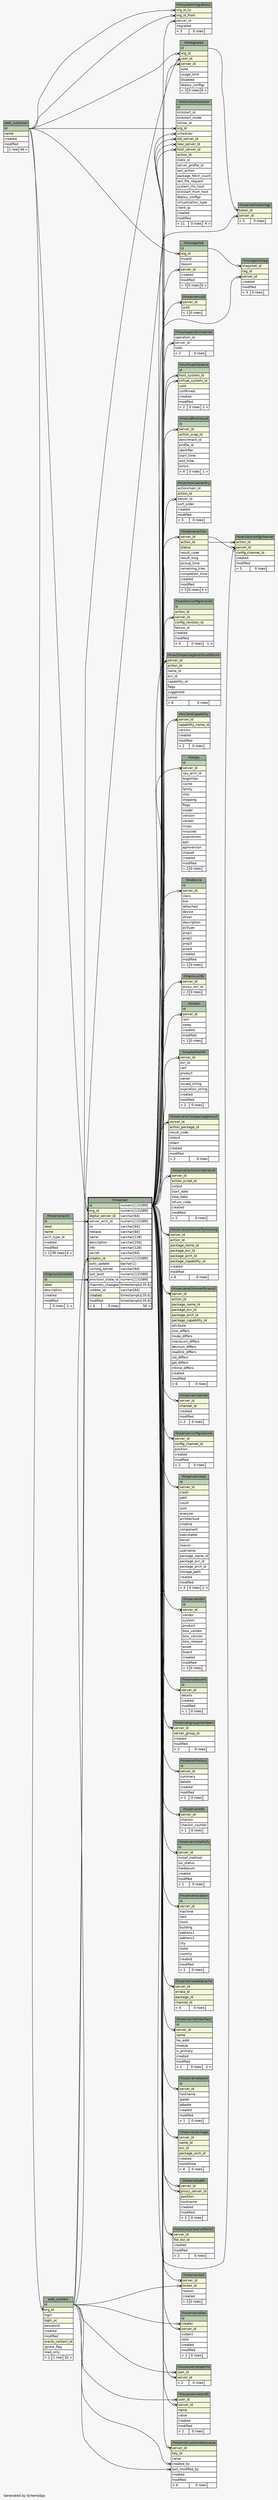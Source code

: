 // dot 2.26.0 on Linux 2.6.32-504.el6.x86_64
// SchemaSpy rev 590
digraph "oneDegreeRelationshipsDiagram" {
  graph [
    rankdir="RL"
    bgcolor="#f7f7f7"
    label="\nGenerated by SchemaSpy"
    labeljust="l"
    nodesep="0.18"
    ranksep="0.46"
    fontname="Helvetica"
    fontsize="11"
  ];
  node [
    fontname="Helvetica"
    fontsize="11"
    shape="plaintext"
  ];
  edge [
    arrowsize="0.8"
  ];
  "rhnactionchainentry":"server_id":w -> "rhnserver":"id.type":e [arrowhead=none dir=back arrowtail=crowodot];
  "rhnactionconfigchannel":"action_id":w -> "rhnserveraction":"action_id":e [arrowhead=none dir=back arrowtail=crowodot];
  "rhnactionconfigchannel":"server_id":w -> "rhnserver":"id.type":e [arrowhead=none dir=back arrowtail=crowodot];
  "rhnactionconfigchannel":"server_id":w -> "rhnserveraction":"server_id":e [arrowhead=none dir=back arrowtail=crowodot];
  "rhnactionconfigrevision":"server_id":w -> "rhnserver":"id.type":e [arrowhead=none dir=back arrowtail=crowodot];
  "rhnactionpackageremovalfailure":"server_id":w -> "rhnserver":"id.type":e [arrowhead=none dir=back arrowtail=crowodot];
  "rhnclientcapability":"server_id":w -> "rhnserver":"id.type":e [arrowhead=none dir=back arrowtail=crowodot];
  "rhncpu":"server_id":w -> "rhnserver":"id.type":e [arrowhead=none dir=back arrowtail=teeodot];
  "rhndevice":"server_id":w -> "rhnserver":"id.type":e [arrowhead=none dir=back arrowtail=crowodot];
  "rhnkickstartsession":"host_server_id":w -> "rhnserver":"id.type":e [arrowhead=none dir=back arrowtail=crowodot];
  "rhnkickstartsession":"new_server_id":w -> "rhnserver":"id.type":e [arrowhead=none dir=back arrowtail=crowodot];
  "rhnkickstartsession":"old_server_id":w -> "rhnserver":"id.type":e [arrowhead=none dir=back arrowtail=crowodot];
  "rhnkickstartsession":"org_id":w -> "web_customer":"id":e [arrowhead=none dir=back arrowtail=crowodot];
  "rhnkickstartsession":"scheduler":w -> "web_contact":"id":e [arrowhead=none dir=back arrowtail=crowodot];
  "rhnproxyinfo":"server_id":w -> "rhnserver":"id.type":e [arrowhead=none dir=back arrowtail=teeodot];
  "rhnram":"server_id":w -> "rhnserver":"id.type":e [arrowhead=none dir=back arrowtail=teeodot];
  "rhnregtoken":"org_id":w -> "web_customer":"id":e [arrowhead=none dir=back arrowtail=crowodot];
  "rhnregtoken":"server_id":w -> "rhnserver":"id.type":e [arrowhead=none dir=back arrowtail=crowodot];
  "rhnregtoken":"user_id":w -> "web_contact":"id":e [arrowhead=none dir=back arrowtail=crowodot];
  "rhnsatelliteinfo":"server_id":w -> "rhnserver":"id.type":e [arrowhead=none dir=back arrowtail=teeodot];
  "rhnserver":"creator_id":w -> "web_contact":"id":e [arrowhead=none dir=back arrowtail=crowodot];
  "rhnserver":"org_id":w -> "web_customer":"id":e [arrowhead=none dir=back arrowtail=crowodot];
  "rhnserver":"provision_state_id":w -> "rhnprovisionstate":"id":e [arrowhead=none dir=back arrowtail=crowodot];
  "rhnserver":"server_arch_id":w -> "rhnserverarch":"id":e [arrowhead=none dir=back arrowtail=crowodot];
  "rhnserveraction":"server_id":w -> "rhnserver":"id.type":e [arrowhead=none dir=back arrowtail=crowodot];
  "rhnserveractionpackageresult":"server_id":w -> "rhnserver":"id.type":e [arrowhead=none dir=back arrowtail=crowodot];
  "rhnserveractionscriptresult":"server_id":w -> "rhnserver":"id.type":e [arrowhead=none dir=back arrowtail=crowodot];
  "rhnserveractionverifymissing":"server_id":w -> "rhnserver":"id.type":e [arrowhead=none dir=back arrowtail=crowodot];
  "rhnserveractionverifyresult":"server_id":w -> "rhnserver":"id.type":e [arrowhead=none dir=back arrowtail=crowodot];
  "rhnserverchannel":"server_id":w -> "rhnserver":"id.type":e [arrowhead=none dir=back arrowtail=crowodot];
  "rhnserverconfigchannel":"server_id":w -> "rhnserver":"id.type":e [arrowhead=none dir=back arrowtail=crowodot];
  "rhnservercrash":"server_id":w -> "rhnserver":"id.type":e [arrowhead=none dir=back arrowtail=crowodot];
  "rhnservercustomdatavalue":"created_by":w -> "web_contact":"id":e [arrowhead=none dir=back arrowtail=crowodot];
  "rhnservercustomdatavalue":"last_modified_by":w -> "web_contact":"id":e [arrowhead=none dir=back arrowtail=crowodot];
  "rhnservercustomdatavalue":"server_id":w -> "rhnserver":"id.type":e [arrowhead=none dir=back arrowtail=crowodot];
  "rhnserverdmi":"server_id":w -> "rhnserver":"id.type":e [arrowhead=none dir=back arrowtail=teeodot];
  "rhnserverevent":"server_id":w -> "rhnserver":"id.type":e [arrowhead=none dir=back arrowtail=crowodot];
  "rhnservergroupmembers":"server_id":w -> "rhnserver":"id.type":e [arrowhead=none dir=back arrowtail=crowodot];
  "rhnserverhistory":"server_id":w -> "rhnserver":"id.type":e [arrowhead=none dir=back arrowtail=crowodot];
  "rhnserverinfo":"server_id":w -> "rhnserver":"id.type":e [arrowhead=none dir=back arrowtail=teeodot];
  "rhnserverinstallinfo":"server_id":w -> "rhnserver":"id.type":e [arrowhead=none dir=back arrowtail=teeodot];
  "rhnserverlocation":"server_id":w -> "rhnserver":"id.type":e [arrowhead=none dir=back arrowtail=teeodot];
  "rhnserverlock":"locker_id":w -> "web_contact":"id":e [arrowhead=none dir=back arrowtail=crowodot];
  "rhnserverlock":"server_id":w -> "rhnserver":"id.type":e [arrowhead=none dir=back arrowtail=teeodot];
  "rhnserverneededcache":"server_id":w -> "rhnserver":"id.type":e [arrowhead=none dir=back arrowtail=crowodot];
  "rhnservernetinterface":"server_id":w -> "rhnserver":"id.type":e [arrowhead=none dir=back arrowtail=teeodot];
  "rhnservernetwork":"server_id":w -> "rhnserver":"id.type":e [arrowhead=none dir=back arrowtail=crowodot];
  "rhnservernotes":"creator":w -> "web_contact":"id":e [arrowhead=none dir=back arrowtail=crowodot];
  "rhnservernotes":"server_id":w -> "rhnserver":"id.type":e [arrowhead=none dir=back arrowtail=crowodot];
  "rhnserverpackage":"server_id":w -> "rhnserver":"id.type":e [arrowhead=none dir=back arrowtail=crowodot];
  "rhnserverpath":"proxy_server_id":w -> "rhnserver":"id.type":e [arrowhead=none dir=back arrowtail=crowodot];
  "rhnserverpath":"server_id":w -> "rhnserver":"id.type":e [arrowhead=none dir=back arrowtail=crowodot];
  "rhnserverpreservefilelist":"server_id":w -> "rhnserver":"id.type":e [arrowhead=none dir=back arrowtail=crowodot];
  "rhnservertokenregs":"server_id":w -> "rhnserver":"id.type":e [arrowhead=none dir=back arrowtail=crowodot];
  "rhnservertokenregs":"token_id":w -> "rhnregtoken":"id":e [arrowhead=none dir=back arrowtail=crowodot];
  "rhnserveruuid":"server_id":w -> "rhnserver":"id.type":e [arrowhead=none dir=back arrowtail=teeodot];
  "rhnsnapshot":"org_id":w -> "web_customer":"id":e [arrowhead=none dir=back arrowtail=crowodot];
  "rhnsnapshot":"server_id":w -> "rhnserver":"id.type":e [arrowhead=none dir=back arrowtail=crowodot];
  "rhnsnapshottag":"server_id":w -> "rhnserver":"id.type":e [arrowhead=none dir=back arrowtail=crowodot];
  "rhnsnapshottag":"snapshot_id":w -> "rhnsnapshot":"id":e [arrowhead=none dir=back arrowtail=crowodot];
  "rhnssmoperationserver":"server_id":w -> "rhnserver":"id.type":e [arrowhead=none dir=back arrowtail=crowodot];
  "rhnsystemmigrations":"org_id_from":w -> "web_customer":"id":e [arrowhead=none dir=back arrowtail=crowodot];
  "rhnsystemmigrations":"org_id_to":w -> "web_customer":"id":e [arrowhead=none dir=back arrowtail=crowodot];
  "rhnsystemmigrations":"server_id":w -> "rhnserver":"id.type":e [arrowhead=none dir=back arrowtail=crowodot];
  "rhnuserserverperms":"server_id":w -> "rhnserver":"id.type":e [arrowhead=none dir=back arrowtail=crowodot];
  "rhnuserserverperms":"user_id":w -> "web_contact":"id":e [arrowhead=none dir=back arrowtail=crowodot];
  "rhnuserserverprefs":"server_id":w -> "rhnserver":"id.type":e [arrowhead=none dir=back arrowtail=crowodot];
  "rhnuserserverprefs":"user_id":w -> "web_contact":"id":e [arrowhead=none dir=back arrowtail=crowodot];
  "rhnvirtualinstance":"host_system_id":w -> "rhnserver":"id.type":e [arrowhead=none dir=back arrowtail=crowodot];
  "rhnvirtualinstance":"virtual_system_id":w -> "rhnserver":"id.type":e [arrowhead=none dir=back arrowtail=crowodot];
  "rhnxccdftestresult":"server_id":w -> "rhnserver":"id.type":e [arrowhead=none dir=back arrowtail=crowodot];
  "web_contact":"org_id":w -> "web_customer":"id":e [arrowhead=none dir=back arrowtail=crowodot];
  "rhnactionchainentry" [
    label=<
    <TABLE BORDER="0" CELLBORDER="1" CELLSPACING="0" BGCOLOR="#ffffff">
      <TR><TD COLSPAN="3" BGCOLOR="#9bab96" ALIGN="CENTER">rhnactionchainentry</TD></TR>
      <TR><TD PORT="actionchain_id" COLSPAN="3" ALIGN="LEFT">actionchain_id</TD></TR>
      <TR><TD PORT="action_id" COLSPAN="3" BGCOLOR="#f4f7da" ALIGN="LEFT">action_id</TD></TR>
      <TR><TD PORT="server_id" COLSPAN="3" ALIGN="LEFT">server_id</TD></TR>
      <TR><TD PORT="sort_order" COLSPAN="3" ALIGN="LEFT">sort_order</TD></TR>
      <TR><TD PORT="created" COLSPAN="3" ALIGN="LEFT">created</TD></TR>
      <TR><TD PORT="modified" COLSPAN="3" ALIGN="LEFT">modified</TD></TR>
      <TR><TD ALIGN="LEFT" BGCOLOR="#f7f7f7">&lt; 3</TD><TD ALIGN="RIGHT" BGCOLOR="#f7f7f7">0 rows</TD><TD ALIGN="RIGHT" BGCOLOR="#f7f7f7">  </TD></TR>
    </TABLE>>
    URL="rhnactionchainentry.html"
    tooltip="rhnactionchainentry"
  ];
  "rhnactionconfigchannel" [
    label=<
    <TABLE BORDER="0" CELLBORDER="1" CELLSPACING="0" BGCOLOR="#ffffff">
      <TR><TD COLSPAN="3" BGCOLOR="#9bab96" ALIGN="CENTER">rhnactionconfigchannel</TD></TR>
      <TR><TD PORT="action_id" COLSPAN="3" BGCOLOR="#f4f7da" ALIGN="LEFT">action_id</TD></TR>
      <TR><TD PORT="server_id" COLSPAN="3" BGCOLOR="#f4f7da" ALIGN="LEFT">server_id</TD></TR>
      <TR><TD PORT="config_channel_id" COLSPAN="3" BGCOLOR="#f4f7da" ALIGN="LEFT">config_channel_id</TD></TR>
      <TR><TD PORT="created" COLSPAN="3" ALIGN="LEFT">created</TD></TR>
      <TR><TD PORT="modified" COLSPAN="3" ALIGN="LEFT">modified</TD></TR>
      <TR><TD ALIGN="LEFT" BGCOLOR="#f7f7f7">&lt; 5</TD><TD ALIGN="RIGHT" BGCOLOR="#f7f7f7">0 rows</TD><TD ALIGN="RIGHT" BGCOLOR="#f7f7f7">  </TD></TR>
    </TABLE>>
    URL="rhnactionconfigchannel.html"
    tooltip="rhnactionconfigchannel"
  ];
  "rhnactionconfigrevision" [
    label=<
    <TABLE BORDER="0" CELLBORDER="1" CELLSPACING="0" BGCOLOR="#ffffff">
      <TR><TD COLSPAN="3" BGCOLOR="#9bab96" ALIGN="CENTER">rhnactionconfigrevision</TD></TR>
      <TR><TD PORT="id" COLSPAN="3" BGCOLOR="#bed1b8" ALIGN="LEFT">id</TD></TR>
      <TR><TD PORT="action_id" COLSPAN="3" BGCOLOR="#f4f7da" ALIGN="LEFT">action_id</TD></TR>
      <TR><TD PORT="server_id" COLSPAN="3" BGCOLOR="#f4f7da" ALIGN="LEFT">server_id</TD></TR>
      <TR><TD PORT="config_revision_id" COLSPAN="3" BGCOLOR="#f4f7da" ALIGN="LEFT">config_revision_id</TD></TR>
      <TR><TD PORT="failure_id" COLSPAN="3" ALIGN="LEFT">failure_id</TD></TR>
      <TR><TD PORT="created" COLSPAN="3" ALIGN="LEFT">created</TD></TR>
      <TR><TD PORT="modified" COLSPAN="3" ALIGN="LEFT">modified</TD></TR>
      <TR><TD ALIGN="LEFT" BGCOLOR="#f7f7f7">&lt; 4</TD><TD ALIGN="RIGHT" BGCOLOR="#f7f7f7">0 rows</TD><TD ALIGN="RIGHT" BGCOLOR="#f7f7f7">1 &gt;</TD></TR>
    </TABLE>>
    URL="rhnactionconfigrevision.html"
    tooltip="rhnactionconfigrevision"
  ];
  "rhnactionpackageremovalfailure" [
    label=<
    <TABLE BORDER="0" CELLBORDER="1" CELLSPACING="0" BGCOLOR="#ffffff">
      <TR><TD COLSPAN="3" BGCOLOR="#9bab96" ALIGN="CENTER">rhnactionpackageremovalfailure</TD></TR>
      <TR><TD PORT="server_id" COLSPAN="3" BGCOLOR="#f4f7da" ALIGN="LEFT">server_id</TD></TR>
      <TR><TD PORT="action_id" COLSPAN="3" BGCOLOR="#f4f7da" ALIGN="LEFT">action_id</TD></TR>
      <TR><TD PORT="name_id" COLSPAN="3" ALIGN="LEFT">name_id</TD></TR>
      <TR><TD PORT="evr_id" COLSPAN="3" ALIGN="LEFT">evr_id</TD></TR>
      <TR><TD PORT="capability_id" COLSPAN="3" ALIGN="LEFT">capability_id</TD></TR>
      <TR><TD PORT="flags" COLSPAN="3" ALIGN="LEFT">flags</TD></TR>
      <TR><TD PORT="suggested" COLSPAN="3" ALIGN="LEFT">suggested</TD></TR>
      <TR><TD PORT="sense" COLSPAN="3" ALIGN="LEFT">sense</TD></TR>
      <TR><TD ALIGN="LEFT" BGCOLOR="#f7f7f7">&lt; 6</TD><TD ALIGN="RIGHT" BGCOLOR="#f7f7f7">0 rows</TD><TD ALIGN="RIGHT" BGCOLOR="#f7f7f7">  </TD></TR>
    </TABLE>>
    URL="rhnactionpackageremovalfailure.html"
    tooltip="rhnactionpackageremovalfailure"
  ];
  "rhnclientcapability" [
    label=<
    <TABLE BORDER="0" CELLBORDER="1" CELLSPACING="0" BGCOLOR="#ffffff">
      <TR><TD COLSPAN="3" BGCOLOR="#9bab96" ALIGN="CENTER">rhnclientcapability</TD></TR>
      <TR><TD PORT="server_id" COLSPAN="3" BGCOLOR="#f4f7da" ALIGN="LEFT">server_id</TD></TR>
      <TR><TD PORT="capability_name_id" COLSPAN="3" BGCOLOR="#f4f7da" ALIGN="LEFT">capability_name_id</TD></TR>
      <TR><TD PORT="version" COLSPAN="3" ALIGN="LEFT">version</TD></TR>
      <TR><TD PORT="created" COLSPAN="3" ALIGN="LEFT">created</TD></TR>
      <TR><TD PORT="modified" COLSPAN="3" ALIGN="LEFT">modified</TD></TR>
      <TR><TD ALIGN="LEFT" BGCOLOR="#f7f7f7">&lt; 2</TD><TD ALIGN="RIGHT" BGCOLOR="#f7f7f7">0 rows</TD><TD ALIGN="RIGHT" BGCOLOR="#f7f7f7">  </TD></TR>
    </TABLE>>
    URL="rhnclientcapability.html"
    tooltip="rhnclientcapability"
  ];
  "rhncpu" [
    label=<
    <TABLE BORDER="0" CELLBORDER="1" CELLSPACING="0" BGCOLOR="#ffffff">
      <TR><TD COLSPAN="3" BGCOLOR="#9bab96" ALIGN="CENTER">rhncpu</TD></TR>
      <TR><TD PORT="id" COLSPAN="3" BGCOLOR="#bed1b8" ALIGN="LEFT">id</TD></TR>
      <TR><TD PORT="server_id" COLSPAN="3" BGCOLOR="#f4f7da" ALIGN="LEFT">server_id</TD></TR>
      <TR><TD PORT="cpu_arch_id" COLSPAN="3" ALIGN="LEFT">cpu_arch_id</TD></TR>
      <TR><TD PORT="bogomips" COLSPAN="3" ALIGN="LEFT">bogomips</TD></TR>
      <TR><TD PORT="cache" COLSPAN="3" ALIGN="LEFT">cache</TD></TR>
      <TR><TD PORT="family" COLSPAN="3" ALIGN="LEFT">family</TD></TR>
      <TR><TD PORT="mhz" COLSPAN="3" ALIGN="LEFT">mhz</TD></TR>
      <TR><TD PORT="stepping" COLSPAN="3" ALIGN="LEFT">stepping</TD></TR>
      <TR><TD PORT="flags" COLSPAN="3" ALIGN="LEFT">flags</TD></TR>
      <TR><TD PORT="model" COLSPAN="3" ALIGN="LEFT">model</TD></TR>
      <TR><TD PORT="version" COLSPAN="3" ALIGN="LEFT">version</TD></TR>
      <TR><TD PORT="vendor" COLSPAN="3" ALIGN="LEFT">vendor</TD></TR>
      <TR><TD PORT="nrcpu" COLSPAN="3" ALIGN="LEFT">nrcpu</TD></TR>
      <TR><TD PORT="nrsocket" COLSPAN="3" ALIGN="LEFT">nrsocket</TD></TR>
      <TR><TD PORT="acpiversion" COLSPAN="3" ALIGN="LEFT">acpiversion</TD></TR>
      <TR><TD PORT="apic" COLSPAN="3" ALIGN="LEFT">apic</TD></TR>
      <TR><TD PORT="apmversion" COLSPAN="3" ALIGN="LEFT">apmversion</TD></TR>
      <TR><TD PORT="chipset" COLSPAN="3" ALIGN="LEFT">chipset</TD></TR>
      <TR><TD PORT="created" COLSPAN="3" ALIGN="LEFT">created</TD></TR>
      <TR><TD PORT="modified" COLSPAN="3" ALIGN="LEFT">modified</TD></TR>
      <TR><TD ALIGN="LEFT" BGCOLOR="#f7f7f7">&lt; 2</TD><TD ALIGN="RIGHT" BGCOLOR="#f7f7f7">0 rows</TD><TD ALIGN="RIGHT" BGCOLOR="#f7f7f7">  </TD></TR>
    </TABLE>>
    URL="rhncpu.html"
    tooltip="rhncpu"
  ];
  "rhndevice" [
    label=<
    <TABLE BORDER="0" CELLBORDER="1" CELLSPACING="0" BGCOLOR="#ffffff">
      <TR><TD COLSPAN="3" BGCOLOR="#9bab96" ALIGN="CENTER">rhndevice</TD></TR>
      <TR><TD PORT="id" COLSPAN="3" BGCOLOR="#bed1b8" ALIGN="LEFT">id</TD></TR>
      <TR><TD PORT="server_id" COLSPAN="3" BGCOLOR="#f4f7da" ALIGN="LEFT">server_id</TD></TR>
      <TR><TD PORT="class" COLSPAN="3" ALIGN="LEFT">class</TD></TR>
      <TR><TD PORT="bus" COLSPAN="3" ALIGN="LEFT">bus</TD></TR>
      <TR><TD PORT="detached" COLSPAN="3" ALIGN="LEFT">detached</TD></TR>
      <TR><TD PORT="device" COLSPAN="3" ALIGN="LEFT">device</TD></TR>
      <TR><TD PORT="driver" COLSPAN="3" ALIGN="LEFT">driver</TD></TR>
      <TR><TD PORT="description" COLSPAN="3" ALIGN="LEFT">description</TD></TR>
      <TR><TD PORT="pcitype" COLSPAN="3" ALIGN="LEFT">pcitype</TD></TR>
      <TR><TD PORT="prop1" COLSPAN="3" ALIGN="LEFT">prop1</TD></TR>
      <TR><TD PORT="prop2" COLSPAN="3" ALIGN="LEFT">prop2</TD></TR>
      <TR><TD PORT="prop3" COLSPAN="3" ALIGN="LEFT">prop3</TD></TR>
      <TR><TD PORT="prop4" COLSPAN="3" ALIGN="LEFT">prop4</TD></TR>
      <TR><TD PORT="created" COLSPAN="3" ALIGN="LEFT">created</TD></TR>
      <TR><TD PORT="modified" COLSPAN="3" ALIGN="LEFT">modified</TD></TR>
      <TR><TD ALIGN="LEFT" BGCOLOR="#f7f7f7">&lt; 1</TD><TD ALIGN="RIGHT" BGCOLOR="#f7f7f7">0 rows</TD><TD ALIGN="RIGHT" BGCOLOR="#f7f7f7">  </TD></TR>
    </TABLE>>
    URL="rhndevice.html"
    tooltip="rhndevice"
  ];
  "rhnkickstartsession" [
    label=<
    <TABLE BORDER="0" CELLBORDER="1" CELLSPACING="0" BGCOLOR="#ffffff">
      <TR><TD COLSPAN="3" BGCOLOR="#9bab96" ALIGN="CENTER">rhnkickstartsession</TD></TR>
      <TR><TD PORT="id" COLSPAN="3" BGCOLOR="#bed1b8" ALIGN="LEFT">id</TD></TR>
      <TR><TD PORT="kickstart_id" COLSPAN="3" ALIGN="LEFT">kickstart_id</TD></TR>
      <TR><TD PORT="kickstart_mode" COLSPAN="3" ALIGN="LEFT">kickstart_mode</TD></TR>
      <TR><TD PORT="kstree_id" COLSPAN="3" ALIGN="LEFT">kstree_id</TD></TR>
      <TR><TD PORT="org_id" COLSPAN="3" BGCOLOR="#f4f7da" ALIGN="LEFT">org_id</TD></TR>
      <TR><TD PORT="scheduler" COLSPAN="3" ALIGN="LEFT">scheduler</TD></TR>
      <TR><TD PORT="old_server_id" COLSPAN="3" BGCOLOR="#f4f7da" ALIGN="LEFT">old_server_id</TD></TR>
      <TR><TD PORT="new_server_id" COLSPAN="3" BGCOLOR="#f4f7da" ALIGN="LEFT">new_server_id</TD></TR>
      <TR><TD PORT="host_server_id" COLSPAN="3" BGCOLOR="#f4f7da" ALIGN="LEFT">host_server_id</TD></TR>
      <TR><TD PORT="action_id" COLSPAN="3" BGCOLOR="#f4f7da" ALIGN="LEFT">action_id</TD></TR>
      <TR><TD PORT="state_id" COLSPAN="3" ALIGN="LEFT">state_id</TD></TR>
      <TR><TD PORT="server_profile_id" COLSPAN="3" ALIGN="LEFT">server_profile_id</TD></TR>
      <TR><TD PORT="last_action" COLSPAN="3" ALIGN="LEFT">last_action</TD></TR>
      <TR><TD PORT="package_fetch_count" COLSPAN="3" ALIGN="LEFT">package_fetch_count</TD></TR>
      <TR><TD PORT="last_file_request" COLSPAN="3" ALIGN="LEFT">last_file_request</TD></TR>
      <TR><TD PORT="system_rhn_host" COLSPAN="3" ALIGN="LEFT">system_rhn_host</TD></TR>
      <TR><TD PORT="kickstart_from_host" COLSPAN="3" ALIGN="LEFT">kickstart_from_host</TD></TR>
      <TR><TD PORT="deploy_configs" COLSPAN="3" ALIGN="LEFT">deploy_configs</TD></TR>
      <TR><TD PORT="virtualization_type" COLSPAN="3" ALIGN="LEFT">virtualization_type</TD></TR>
      <TR><TD PORT="client_ip" COLSPAN="3" ALIGN="LEFT">client_ip</TD></TR>
      <TR><TD PORT="created" COLSPAN="3" ALIGN="LEFT">created</TD></TR>
      <TR><TD PORT="modified" COLSPAN="3" ALIGN="LEFT">modified</TD></TR>
      <TR><TD ALIGN="LEFT" BGCOLOR="#f7f7f7">&lt; 11</TD><TD ALIGN="RIGHT" BGCOLOR="#f7f7f7">0 rows</TD><TD ALIGN="RIGHT" BGCOLOR="#f7f7f7">4 &gt;</TD></TR>
    </TABLE>>
    URL="rhnkickstartsession.html"
    tooltip="rhnkickstartsession"
  ];
  "rhnprovisionstate" [
    label=<
    <TABLE BORDER="0" CELLBORDER="1" CELLSPACING="0" BGCOLOR="#ffffff">
      <TR><TD COLSPAN="3" BGCOLOR="#9bab96" ALIGN="CENTER">rhnprovisionstate</TD></TR>
      <TR><TD PORT="id" COLSPAN="3" BGCOLOR="#bed1b8" ALIGN="LEFT">id</TD></TR>
      <TR><TD PORT="label" COLSPAN="3" BGCOLOR="#f4f7da" ALIGN="LEFT">label</TD></TR>
      <TR><TD PORT="description" COLSPAN="3" ALIGN="LEFT">description</TD></TR>
      <TR><TD PORT="created" COLSPAN="3" ALIGN="LEFT">created</TD></TR>
      <TR><TD PORT="modified" COLSPAN="3" ALIGN="LEFT">modified</TD></TR>
      <TR><TD ALIGN="LEFT" BGCOLOR="#f7f7f7">  </TD><TD ALIGN="RIGHT" BGCOLOR="#f7f7f7">0 rows</TD><TD ALIGN="RIGHT" BGCOLOR="#f7f7f7">1 &gt;</TD></TR>
    </TABLE>>
    URL="rhnprovisionstate.html"
    tooltip="rhnprovisionstate"
  ];
  "rhnproxyinfo" [
    label=<
    <TABLE BORDER="0" CELLBORDER="1" CELLSPACING="0" BGCOLOR="#ffffff">
      <TR><TD COLSPAN="3" BGCOLOR="#9bab96" ALIGN="CENTER">rhnproxyinfo</TD></TR>
      <TR><TD PORT="server_id" COLSPAN="3" BGCOLOR="#f4f7da" ALIGN="LEFT">server_id</TD></TR>
      <TR><TD PORT="proxy_evr_id" COLSPAN="3" ALIGN="LEFT">proxy_evr_id</TD></TR>
      <TR><TD ALIGN="LEFT" BGCOLOR="#f7f7f7">&lt; 2</TD><TD ALIGN="RIGHT" BGCOLOR="#f7f7f7">0 rows</TD><TD ALIGN="RIGHT" BGCOLOR="#f7f7f7">  </TD></TR>
    </TABLE>>
    URL="rhnproxyinfo.html"
    tooltip="rhnproxyinfo"
  ];
  "rhnram" [
    label=<
    <TABLE BORDER="0" CELLBORDER="1" CELLSPACING="0" BGCOLOR="#ffffff">
      <TR><TD COLSPAN="3" BGCOLOR="#9bab96" ALIGN="CENTER">rhnram</TD></TR>
      <TR><TD PORT="id" COLSPAN="3" BGCOLOR="#bed1b8" ALIGN="LEFT">id</TD></TR>
      <TR><TD PORT="server_id" COLSPAN="3" BGCOLOR="#f4f7da" ALIGN="LEFT">server_id</TD></TR>
      <TR><TD PORT="ram" COLSPAN="3" ALIGN="LEFT">ram</TD></TR>
      <TR><TD PORT="swap" COLSPAN="3" ALIGN="LEFT">swap</TD></TR>
      <TR><TD PORT="created" COLSPAN="3" ALIGN="LEFT">created</TD></TR>
      <TR><TD PORT="modified" COLSPAN="3" ALIGN="LEFT">modified</TD></TR>
      <TR><TD ALIGN="LEFT" BGCOLOR="#f7f7f7">&lt; 1</TD><TD ALIGN="RIGHT" BGCOLOR="#f7f7f7">0 rows</TD><TD ALIGN="RIGHT" BGCOLOR="#f7f7f7">  </TD></TR>
    </TABLE>>
    URL="rhnram.html"
    tooltip="rhnram"
  ];
  "rhnregtoken" [
    label=<
    <TABLE BORDER="0" CELLBORDER="1" CELLSPACING="0" BGCOLOR="#ffffff">
      <TR><TD COLSPAN="3" BGCOLOR="#9bab96" ALIGN="CENTER">rhnregtoken</TD></TR>
      <TR><TD PORT="id" COLSPAN="3" BGCOLOR="#bed1b8" ALIGN="LEFT">id</TD></TR>
      <TR><TD PORT="org_id" COLSPAN="3" BGCOLOR="#f4f7da" ALIGN="LEFT">org_id</TD></TR>
      <TR><TD PORT="user_id" COLSPAN="3" BGCOLOR="#f4f7da" ALIGN="LEFT">user_id</TD></TR>
      <TR><TD PORT="server_id" COLSPAN="3" BGCOLOR="#f4f7da" ALIGN="LEFT">server_id</TD></TR>
      <TR><TD PORT="note" COLSPAN="3" ALIGN="LEFT">note</TD></TR>
      <TR><TD PORT="usage_limit" COLSPAN="3" ALIGN="LEFT">usage_limit</TD></TR>
      <TR><TD PORT="disabled" COLSPAN="3" ALIGN="LEFT">disabled</TD></TR>
      <TR><TD PORT="deploy_configs" COLSPAN="3" ALIGN="LEFT">deploy_configs</TD></TR>
      <TR><TD ALIGN="LEFT" BGCOLOR="#f7f7f7">&lt; 3</TD><TD ALIGN="RIGHT" BGCOLOR="#f7f7f7">0 rows</TD><TD ALIGN="RIGHT" BGCOLOR="#f7f7f7">9 &gt;</TD></TR>
    </TABLE>>
    URL="rhnregtoken.html"
    tooltip="rhnregtoken"
  ];
  "rhnsatelliteinfo" [
    label=<
    <TABLE BORDER="0" CELLBORDER="1" CELLSPACING="0" BGCOLOR="#ffffff">
      <TR><TD COLSPAN="3" BGCOLOR="#9bab96" ALIGN="CENTER">rhnsatelliteinfo</TD></TR>
      <TR><TD PORT="server_id" COLSPAN="3" BGCOLOR="#f4f7da" ALIGN="LEFT">server_id</TD></TR>
      <TR><TD PORT="evr_id" COLSPAN="3" ALIGN="LEFT">evr_id</TD></TR>
      <TR><TD PORT="cert" COLSPAN="3" ALIGN="LEFT">cert</TD></TR>
      <TR><TD PORT="product" COLSPAN="3" ALIGN="LEFT">product</TD></TR>
      <TR><TD PORT="owner" COLSPAN="3" ALIGN="LEFT">owner</TD></TR>
      <TR><TD PORT="issued_string" COLSPAN="3" ALIGN="LEFT">issued_string</TD></TR>
      <TR><TD PORT="expiration_string" COLSPAN="3" ALIGN="LEFT">expiration_string</TD></TR>
      <TR><TD PORT="created" COLSPAN="3" ALIGN="LEFT">created</TD></TR>
      <TR><TD PORT="modified" COLSPAN="3" ALIGN="LEFT">modified</TD></TR>
      <TR><TD ALIGN="LEFT" BGCOLOR="#f7f7f7">&lt; 2</TD><TD ALIGN="RIGHT" BGCOLOR="#f7f7f7">0 rows</TD><TD ALIGN="RIGHT" BGCOLOR="#f7f7f7">  </TD></TR>
    </TABLE>>
    URL="rhnsatelliteinfo.html"
    tooltip="rhnsatelliteinfo"
  ];
  "rhnserver" [
    label=<
    <TABLE BORDER="2" CELLBORDER="1" CELLSPACING="0" BGCOLOR="#ffffff">
      <TR><TD COLSPAN="3" BGCOLOR="#9bab96" ALIGN="CENTER">rhnserver</TD></TR>
      <TR><TD PORT="id" COLSPAN="2" BGCOLOR="#bed1b8" ALIGN="LEFT">id</TD><TD PORT="id.type" ALIGN="LEFT">numeric[131089]</TD></TR>
      <TR><TD PORT="org_id" COLSPAN="2" BGCOLOR="#f4f7da" ALIGN="LEFT">org_id</TD><TD PORT="org_id.type" ALIGN="LEFT">numeric[131089]</TD></TR>
      <TR><TD PORT="digital_server_id" COLSPAN="2" BGCOLOR="#f4f7da" ALIGN="LEFT">digital_server_id</TD><TD PORT="digital_server_id.type" ALIGN="LEFT">varchar[64]</TD></TR>
      <TR><TD PORT="server_arch_id" COLSPAN="2" ALIGN="LEFT">server_arch_id</TD><TD PORT="server_arch_id.type" ALIGN="LEFT">numeric[131089]</TD></TR>
      <TR><TD PORT="os" COLSPAN="2" ALIGN="LEFT">os</TD><TD PORT="os.type" ALIGN="LEFT">varchar[64]</TD></TR>
      <TR><TD PORT="release" COLSPAN="2" ALIGN="LEFT">release</TD><TD PORT="release.type" ALIGN="LEFT">varchar[64]</TD></TR>
      <TR><TD PORT="name" COLSPAN="2" ALIGN="LEFT">name</TD><TD PORT="name.type" ALIGN="LEFT">varchar[128]</TD></TR>
      <TR><TD PORT="description" COLSPAN="2" ALIGN="LEFT">description</TD><TD PORT="description.type" ALIGN="LEFT">varchar[256]</TD></TR>
      <TR><TD PORT="info" COLSPAN="2" ALIGN="LEFT">info</TD><TD PORT="info.type" ALIGN="LEFT">varchar[128]</TD></TR>
      <TR><TD PORT="secret" COLSPAN="2" ALIGN="LEFT">secret</TD><TD PORT="secret.type" ALIGN="LEFT">varchar[64]</TD></TR>
      <TR><TD PORT="creator_id" COLSPAN="2" BGCOLOR="#f4f7da" ALIGN="LEFT">creator_id</TD><TD PORT="creator_id.type" ALIGN="LEFT">numeric[131089]</TD></TR>
      <TR><TD PORT="auto_update" COLSPAN="2" ALIGN="LEFT">auto_update</TD><TD PORT="auto_update.type" ALIGN="LEFT">bpchar[1]</TD></TR>
      <TR><TD PORT="running_kernel" COLSPAN="2" ALIGN="LEFT">running_kernel</TD><TD PORT="running_kernel.type" ALIGN="LEFT">varchar[64]</TD></TR>
      <TR><TD PORT="last_boot" COLSPAN="2" ALIGN="LEFT">last_boot</TD><TD PORT="last_boot.type" ALIGN="LEFT">numeric[131089]</TD></TR>
      <TR><TD PORT="provision_state_id" COLSPAN="2" ALIGN="LEFT">provision_state_id</TD><TD PORT="provision_state_id.type" ALIGN="LEFT">numeric[131089]</TD></TR>
      <TR><TD PORT="channels_changed" COLSPAN="2" ALIGN="LEFT">channels_changed</TD><TD PORT="channels_changed.type" ALIGN="LEFT">timestamptz[35,6]</TD></TR>
      <TR><TD PORT="cobbler_id" COLSPAN="2" ALIGN="LEFT">cobbler_id</TD><TD PORT="cobbler_id.type" ALIGN="LEFT">varchar[64]</TD></TR>
      <TR><TD PORT="created" COLSPAN="2" BGCOLOR="#f4f7da" ALIGN="LEFT">created</TD><TD PORT="created.type" ALIGN="LEFT">timestamptz[35,6]</TD></TR>
      <TR><TD PORT="modified" COLSPAN="2" ALIGN="LEFT">modified</TD><TD PORT="modified.type" ALIGN="LEFT">timestamptz[35,6]</TD></TR>
      <TR><TD ALIGN="LEFT" BGCOLOR="#f7f7f7">&lt; 4</TD><TD ALIGN="RIGHT" BGCOLOR="#f7f7f7">0 rows</TD><TD ALIGN="RIGHT" BGCOLOR="#f7f7f7">50 &gt;</TD></TR>
    </TABLE>>
    URL="rhnserver.html"
    tooltip="rhnserver"
  ];
  "rhnserveraction" [
    label=<
    <TABLE BORDER="0" CELLBORDER="1" CELLSPACING="0" BGCOLOR="#ffffff">
      <TR><TD COLSPAN="3" BGCOLOR="#9bab96" ALIGN="CENTER">rhnserveraction</TD></TR>
      <TR><TD PORT="server_id" COLSPAN="3" BGCOLOR="#f4f7da" ALIGN="LEFT">server_id</TD></TR>
      <TR><TD PORT="action_id" COLSPAN="3" BGCOLOR="#f4f7da" ALIGN="LEFT">action_id</TD></TR>
      <TR><TD PORT="status" COLSPAN="3" BGCOLOR="#f4f7da" ALIGN="LEFT">status</TD></TR>
      <TR><TD PORT="result_code" COLSPAN="3" ALIGN="LEFT">result_code</TD></TR>
      <TR><TD PORT="result_msg" COLSPAN="3" ALIGN="LEFT">result_msg</TD></TR>
      <TR><TD PORT="pickup_time" COLSPAN="3" ALIGN="LEFT">pickup_time</TD></TR>
      <TR><TD PORT="remaining_tries" COLSPAN="3" ALIGN="LEFT">remaining_tries</TD></TR>
      <TR><TD PORT="completion_time" COLSPAN="3" ALIGN="LEFT">completion_time</TD></TR>
      <TR><TD PORT="created" COLSPAN="3" ALIGN="LEFT">created</TD></TR>
      <TR><TD PORT="modified" COLSPAN="3" ALIGN="LEFT">modified</TD></TR>
      <TR><TD ALIGN="LEFT" BGCOLOR="#f7f7f7">&lt; 3</TD><TD ALIGN="RIGHT" BGCOLOR="#f7f7f7">0 rows</TD><TD ALIGN="RIGHT" BGCOLOR="#f7f7f7">4 &gt;</TD></TR>
    </TABLE>>
    URL="rhnserveraction.html"
    tooltip="rhnserveraction"
  ];
  "rhnserveractionpackageresult" [
    label=<
    <TABLE BORDER="0" CELLBORDER="1" CELLSPACING="0" BGCOLOR="#ffffff">
      <TR><TD COLSPAN="3" BGCOLOR="#9bab96" ALIGN="CENTER">rhnserveractionpackageresult</TD></TR>
      <TR><TD PORT="server_id" COLSPAN="3" BGCOLOR="#f4f7da" ALIGN="LEFT">server_id</TD></TR>
      <TR><TD PORT="action_package_id" COLSPAN="3" BGCOLOR="#f4f7da" ALIGN="LEFT">action_package_id</TD></TR>
      <TR><TD PORT="result_code" COLSPAN="3" ALIGN="LEFT">result_code</TD></TR>
      <TR><TD PORT="stdout" COLSPAN="3" ALIGN="LEFT">stdout</TD></TR>
      <TR><TD PORT="stderr" COLSPAN="3" ALIGN="LEFT">stderr</TD></TR>
      <TR><TD PORT="created" COLSPAN="3" ALIGN="LEFT">created</TD></TR>
      <TR><TD PORT="modified" COLSPAN="3" ALIGN="LEFT">modified</TD></TR>
      <TR><TD ALIGN="LEFT" BGCOLOR="#f7f7f7">&lt; 2</TD><TD ALIGN="RIGHT" BGCOLOR="#f7f7f7">0 rows</TD><TD ALIGN="RIGHT" BGCOLOR="#f7f7f7">  </TD></TR>
    </TABLE>>
    URL="rhnserveractionpackageresult.html"
    tooltip="rhnserveractionpackageresult"
  ];
  "rhnserveractionscriptresult" [
    label=<
    <TABLE BORDER="0" CELLBORDER="1" CELLSPACING="0" BGCOLOR="#ffffff">
      <TR><TD COLSPAN="3" BGCOLOR="#9bab96" ALIGN="CENTER">rhnserveractionscriptresult</TD></TR>
      <TR><TD PORT="server_id" COLSPAN="3" BGCOLOR="#f4f7da" ALIGN="LEFT">server_id</TD></TR>
      <TR><TD PORT="action_script_id" COLSPAN="3" BGCOLOR="#f4f7da" ALIGN="LEFT">action_script_id</TD></TR>
      <TR><TD PORT="output" COLSPAN="3" ALIGN="LEFT">output</TD></TR>
      <TR><TD PORT="start_date" COLSPAN="3" ALIGN="LEFT">start_date</TD></TR>
      <TR><TD PORT="stop_date" COLSPAN="3" ALIGN="LEFT">stop_date</TD></TR>
      <TR><TD PORT="return_code" COLSPAN="3" ALIGN="LEFT">return_code</TD></TR>
      <TR><TD PORT="created" COLSPAN="3" ALIGN="LEFT">created</TD></TR>
      <TR><TD PORT="modified" COLSPAN="3" ALIGN="LEFT">modified</TD></TR>
      <TR><TD ALIGN="LEFT" BGCOLOR="#f7f7f7">&lt; 2</TD><TD ALIGN="RIGHT" BGCOLOR="#f7f7f7">0 rows</TD><TD ALIGN="RIGHT" BGCOLOR="#f7f7f7">  </TD></TR>
    </TABLE>>
    URL="rhnserveractionscriptresult.html"
    tooltip="rhnserveractionscriptresult"
  ];
  "rhnserveractionverifymissing" [
    label=<
    <TABLE BORDER="0" CELLBORDER="1" CELLSPACING="0" BGCOLOR="#ffffff">
      <TR><TD COLSPAN="3" BGCOLOR="#9bab96" ALIGN="CENTER">rhnserveractionverifymissing</TD></TR>
      <TR><TD PORT="server_id" COLSPAN="3" BGCOLOR="#f4f7da" ALIGN="LEFT">server_id</TD></TR>
      <TR><TD PORT="action_id" COLSPAN="3" BGCOLOR="#f4f7da" ALIGN="LEFT">action_id</TD></TR>
      <TR><TD PORT="package_name_id" COLSPAN="3" BGCOLOR="#f4f7da" ALIGN="LEFT">package_name_id</TD></TR>
      <TR><TD PORT="package_evr_id" COLSPAN="3" BGCOLOR="#f4f7da" ALIGN="LEFT">package_evr_id</TD></TR>
      <TR><TD PORT="package_arch_id" COLSPAN="3" BGCOLOR="#f4f7da" ALIGN="LEFT">package_arch_id</TD></TR>
      <TR><TD PORT="package_capability_id" COLSPAN="3" BGCOLOR="#f4f7da" ALIGN="LEFT">package_capability_id</TD></TR>
      <TR><TD PORT="created" COLSPAN="3" ALIGN="LEFT">created</TD></TR>
      <TR><TD PORT="modified" COLSPAN="3" ALIGN="LEFT">modified</TD></TR>
      <TR><TD ALIGN="LEFT" BGCOLOR="#f7f7f7">&lt; 6</TD><TD ALIGN="RIGHT" BGCOLOR="#f7f7f7">0 rows</TD><TD ALIGN="RIGHT" BGCOLOR="#f7f7f7">  </TD></TR>
    </TABLE>>
    URL="rhnserveractionverifymissing.html"
    tooltip="rhnserveractionverifymissing"
  ];
  "rhnserveractionverifyresult" [
    label=<
    <TABLE BORDER="0" CELLBORDER="1" CELLSPACING="0" BGCOLOR="#ffffff">
      <TR><TD COLSPAN="3" BGCOLOR="#9bab96" ALIGN="CENTER">rhnserveractionverifyresult</TD></TR>
      <TR><TD PORT="server_id" COLSPAN="3" BGCOLOR="#f4f7da" ALIGN="LEFT">server_id</TD></TR>
      <TR><TD PORT="action_id" COLSPAN="3" BGCOLOR="#f4f7da" ALIGN="LEFT">action_id</TD></TR>
      <TR><TD PORT="package_name_id" COLSPAN="3" BGCOLOR="#f4f7da" ALIGN="LEFT">package_name_id</TD></TR>
      <TR><TD PORT="package_evr_id" COLSPAN="3" BGCOLOR="#f4f7da" ALIGN="LEFT">package_evr_id</TD></TR>
      <TR><TD PORT="package_arch_id" COLSPAN="3" BGCOLOR="#f4f7da" ALIGN="LEFT">package_arch_id</TD></TR>
      <TR><TD PORT="package_capability_id" COLSPAN="3" BGCOLOR="#f4f7da" ALIGN="LEFT">package_capability_id</TD></TR>
      <TR><TD PORT="attribute" COLSPAN="3" ALIGN="LEFT">attribute</TD></TR>
      <TR><TD PORT="size_differs" COLSPAN="3" ALIGN="LEFT">size_differs</TD></TR>
      <TR><TD PORT="mode_differs" COLSPAN="3" ALIGN="LEFT">mode_differs</TD></TR>
      <TR><TD PORT="checksum_differs" COLSPAN="3" ALIGN="LEFT">checksum_differs</TD></TR>
      <TR><TD PORT="devnum_differs" COLSPAN="3" ALIGN="LEFT">devnum_differs</TD></TR>
      <TR><TD PORT="readlink_differs" COLSPAN="3" ALIGN="LEFT">readlink_differs</TD></TR>
      <TR><TD PORT="uid_differs" COLSPAN="3" ALIGN="LEFT">uid_differs</TD></TR>
      <TR><TD PORT="gid_differs" COLSPAN="3" ALIGN="LEFT">gid_differs</TD></TR>
      <TR><TD PORT="mtime_differs" COLSPAN="3" ALIGN="LEFT">mtime_differs</TD></TR>
      <TR><TD PORT="created" COLSPAN="3" ALIGN="LEFT">created</TD></TR>
      <TR><TD PORT="modified" COLSPAN="3" ALIGN="LEFT">modified</TD></TR>
      <TR><TD ALIGN="LEFT" BGCOLOR="#f7f7f7">&lt; 6</TD><TD ALIGN="RIGHT" BGCOLOR="#f7f7f7">0 rows</TD><TD ALIGN="RIGHT" BGCOLOR="#f7f7f7">  </TD></TR>
    </TABLE>>
    URL="rhnserveractionverifyresult.html"
    tooltip="rhnserveractionverifyresult"
  ];
  "rhnserverarch" [
    label=<
    <TABLE BORDER="0" CELLBORDER="1" CELLSPACING="0" BGCOLOR="#ffffff">
      <TR><TD COLSPAN="3" BGCOLOR="#9bab96" ALIGN="CENTER">rhnserverarch</TD></TR>
      <TR><TD PORT="id" COLSPAN="3" BGCOLOR="#bed1b8" ALIGN="LEFT">id</TD></TR>
      <TR><TD PORT="label" COLSPAN="3" BGCOLOR="#f4f7da" ALIGN="LEFT">label</TD></TR>
      <TR><TD PORT="name" COLSPAN="3" BGCOLOR="#f4f7da" ALIGN="LEFT">name</TD></TR>
      <TR><TD PORT="arch_type_id" COLSPAN="3" ALIGN="LEFT">arch_type_id</TD></TR>
      <TR><TD PORT="created" COLSPAN="3" ALIGN="LEFT">created</TD></TR>
      <TR><TD PORT="modified" COLSPAN="3" ALIGN="LEFT">modified</TD></TR>
      <TR><TD ALIGN="LEFT" BGCOLOR="#f7f7f7">&lt; 1</TD><TD ALIGN="RIGHT" BGCOLOR="#f7f7f7">39 rows</TD><TD ALIGN="RIGHT" BGCOLOR="#f7f7f7">4 &gt;</TD></TR>
    </TABLE>>
    URL="rhnserverarch.html"
    tooltip="rhnserverarch"
  ];
  "rhnserverchannel" [
    label=<
    <TABLE BORDER="0" CELLBORDER="1" CELLSPACING="0" BGCOLOR="#ffffff">
      <TR><TD COLSPAN="3" BGCOLOR="#9bab96" ALIGN="CENTER">rhnserverchannel</TD></TR>
      <TR><TD PORT="server_id" COLSPAN="3" BGCOLOR="#f4f7da" ALIGN="LEFT">server_id</TD></TR>
      <TR><TD PORT="channel_id" COLSPAN="3" BGCOLOR="#f4f7da" ALIGN="LEFT">channel_id</TD></TR>
      <TR><TD PORT="created" COLSPAN="3" ALIGN="LEFT">created</TD></TR>
      <TR><TD PORT="modified" COLSPAN="3" ALIGN="LEFT">modified</TD></TR>
      <TR><TD ALIGN="LEFT" BGCOLOR="#f7f7f7">&lt; 2</TD><TD ALIGN="RIGHT" BGCOLOR="#f7f7f7">0 rows</TD><TD ALIGN="RIGHT" BGCOLOR="#f7f7f7">  </TD></TR>
    </TABLE>>
    URL="rhnserverchannel.html"
    tooltip="rhnserverchannel"
  ];
  "rhnserverconfigchannel" [
    label=<
    <TABLE BORDER="0" CELLBORDER="1" CELLSPACING="0" BGCOLOR="#ffffff">
      <TR><TD COLSPAN="3" BGCOLOR="#9bab96" ALIGN="CENTER">rhnserverconfigchannel</TD></TR>
      <TR><TD PORT="server_id" COLSPAN="3" BGCOLOR="#f4f7da" ALIGN="LEFT">server_id</TD></TR>
      <TR><TD PORT="config_channel_id" COLSPAN="3" BGCOLOR="#f4f7da" ALIGN="LEFT">config_channel_id</TD></TR>
      <TR><TD PORT="position" COLSPAN="3" ALIGN="LEFT">position</TD></TR>
      <TR><TD PORT="created" COLSPAN="3" ALIGN="LEFT">created</TD></TR>
      <TR><TD PORT="modified" COLSPAN="3" ALIGN="LEFT">modified</TD></TR>
      <TR><TD ALIGN="LEFT" BGCOLOR="#f7f7f7">&lt; 2</TD><TD ALIGN="RIGHT" BGCOLOR="#f7f7f7">0 rows</TD><TD ALIGN="RIGHT" BGCOLOR="#f7f7f7">  </TD></TR>
    </TABLE>>
    URL="rhnserverconfigchannel.html"
    tooltip="rhnserverconfigchannel"
  ];
  "rhnservercrash" [
    label=<
    <TABLE BORDER="0" CELLBORDER="1" CELLSPACING="0" BGCOLOR="#ffffff">
      <TR><TD COLSPAN="3" BGCOLOR="#9bab96" ALIGN="CENTER">rhnservercrash</TD></TR>
      <TR><TD PORT="id" COLSPAN="3" BGCOLOR="#bed1b8" ALIGN="LEFT">id</TD></TR>
      <TR><TD PORT="server_id" COLSPAN="3" BGCOLOR="#f4f7da" ALIGN="LEFT">server_id</TD></TR>
      <TR><TD PORT="crash" COLSPAN="3" BGCOLOR="#f4f7da" ALIGN="LEFT">crash</TD></TR>
      <TR><TD PORT="path" COLSPAN="3" ALIGN="LEFT">path</TD></TR>
      <TR><TD PORT="count" COLSPAN="3" ALIGN="LEFT">count</TD></TR>
      <TR><TD PORT="uuid" COLSPAN="3" ALIGN="LEFT">uuid</TD></TR>
      <TR><TD PORT="analyzer" COLSPAN="3" ALIGN="LEFT">analyzer</TD></TR>
      <TR><TD PORT="architecture" COLSPAN="3" ALIGN="LEFT">architecture</TD></TR>
      <TR><TD PORT="cmdline" COLSPAN="3" ALIGN="LEFT">cmdline</TD></TR>
      <TR><TD PORT="component" COLSPAN="3" ALIGN="LEFT">component</TD></TR>
      <TR><TD PORT="executable" COLSPAN="3" ALIGN="LEFT">executable</TD></TR>
      <TR><TD PORT="kernel" COLSPAN="3" ALIGN="LEFT">kernel</TD></TR>
      <TR><TD PORT="reason" COLSPAN="3" ALIGN="LEFT">reason</TD></TR>
      <TR><TD PORT="username" COLSPAN="3" ALIGN="LEFT">username</TD></TR>
      <TR><TD PORT="package_name_id" COLSPAN="3" ALIGN="LEFT">package_name_id</TD></TR>
      <TR><TD PORT="package_evr_id" COLSPAN="3" ALIGN="LEFT">package_evr_id</TD></TR>
      <TR><TD PORT="package_arch_id" COLSPAN="3" ALIGN="LEFT">package_arch_id</TD></TR>
      <TR><TD PORT="storage_path" COLSPAN="3" ALIGN="LEFT">storage_path</TD></TR>
      <TR><TD PORT="created" COLSPAN="3" ALIGN="LEFT">created</TD></TR>
      <TR><TD PORT="modified" COLSPAN="3" ALIGN="LEFT">modified</TD></TR>
      <TR><TD ALIGN="LEFT" BGCOLOR="#f7f7f7">&lt; 4</TD><TD ALIGN="RIGHT" BGCOLOR="#f7f7f7">0 rows</TD><TD ALIGN="RIGHT" BGCOLOR="#f7f7f7">2 &gt;</TD></TR>
    </TABLE>>
    URL="rhnservercrash.html"
    tooltip="rhnservercrash"
  ];
  "rhnservercustomdatavalue" [
    label=<
    <TABLE BORDER="0" CELLBORDER="1" CELLSPACING="0" BGCOLOR="#ffffff">
      <TR><TD COLSPAN="3" BGCOLOR="#9bab96" ALIGN="CENTER">rhnservercustomdatavalue</TD></TR>
      <TR><TD PORT="server_id" COLSPAN="3" BGCOLOR="#f4f7da" ALIGN="LEFT">server_id</TD></TR>
      <TR><TD PORT="key_id" COLSPAN="3" BGCOLOR="#f4f7da" ALIGN="LEFT">key_id</TD></TR>
      <TR><TD PORT="value" COLSPAN="3" ALIGN="LEFT">value</TD></TR>
      <TR><TD PORT="created_by" COLSPAN="3" ALIGN="LEFT">created_by</TD></TR>
      <TR><TD PORT="last_modified_by" COLSPAN="3" ALIGN="LEFT">last_modified_by</TD></TR>
      <TR><TD PORT="created" COLSPAN="3" ALIGN="LEFT">created</TD></TR>
      <TR><TD PORT="modified" COLSPAN="3" ALIGN="LEFT">modified</TD></TR>
      <TR><TD ALIGN="LEFT" BGCOLOR="#f7f7f7">&lt; 4</TD><TD ALIGN="RIGHT" BGCOLOR="#f7f7f7">0 rows</TD><TD ALIGN="RIGHT" BGCOLOR="#f7f7f7">  </TD></TR>
    </TABLE>>
    URL="rhnservercustomdatavalue.html"
    tooltip="rhnservercustomdatavalue"
  ];
  "rhnserverdmi" [
    label=<
    <TABLE BORDER="0" CELLBORDER="1" CELLSPACING="0" BGCOLOR="#ffffff">
      <TR><TD COLSPAN="3" BGCOLOR="#9bab96" ALIGN="CENTER">rhnserverdmi</TD></TR>
      <TR><TD PORT="id" COLSPAN="3" BGCOLOR="#bed1b8" ALIGN="LEFT">id</TD></TR>
      <TR><TD PORT="server_id" COLSPAN="3" BGCOLOR="#f4f7da" ALIGN="LEFT">server_id</TD></TR>
      <TR><TD PORT="vendor" COLSPAN="3" ALIGN="LEFT">vendor</TD></TR>
      <TR><TD PORT="system" COLSPAN="3" ALIGN="LEFT">system</TD></TR>
      <TR><TD PORT="product" COLSPAN="3" ALIGN="LEFT">product</TD></TR>
      <TR><TD PORT="bios_vendor" COLSPAN="3" ALIGN="LEFT">bios_vendor</TD></TR>
      <TR><TD PORT="bios_version" COLSPAN="3" ALIGN="LEFT">bios_version</TD></TR>
      <TR><TD PORT="bios_release" COLSPAN="3" ALIGN="LEFT">bios_release</TD></TR>
      <TR><TD PORT="asset" COLSPAN="3" ALIGN="LEFT">asset</TD></TR>
      <TR><TD PORT="board" COLSPAN="3" ALIGN="LEFT">board</TD></TR>
      <TR><TD PORT="created" COLSPAN="3" ALIGN="LEFT">created</TD></TR>
      <TR><TD PORT="modified" COLSPAN="3" ALIGN="LEFT">modified</TD></TR>
      <TR><TD ALIGN="LEFT" BGCOLOR="#f7f7f7">&lt; 1</TD><TD ALIGN="RIGHT" BGCOLOR="#f7f7f7">0 rows</TD><TD ALIGN="RIGHT" BGCOLOR="#f7f7f7">  </TD></TR>
    </TABLE>>
    URL="rhnserverdmi.html"
    tooltip="rhnserverdmi"
  ];
  "rhnserverevent" [
    label=<
    <TABLE BORDER="0" CELLBORDER="1" CELLSPACING="0" BGCOLOR="#ffffff">
      <TR><TD COLSPAN="3" BGCOLOR="#9bab96" ALIGN="CENTER">rhnserverevent</TD></TR>
      <TR><TD PORT="id" COLSPAN="3" BGCOLOR="#bed1b8" ALIGN="LEFT">id</TD></TR>
      <TR><TD PORT="server_id" COLSPAN="3" BGCOLOR="#f4f7da" ALIGN="LEFT">server_id</TD></TR>
      <TR><TD PORT="details" COLSPAN="3" ALIGN="LEFT">details</TD></TR>
      <TR><TD PORT="created" COLSPAN="3" ALIGN="LEFT">created</TD></TR>
      <TR><TD PORT="modified" COLSPAN="3" ALIGN="LEFT">modified</TD></TR>
      <TR><TD ALIGN="LEFT" BGCOLOR="#f7f7f7">&lt; 1</TD><TD ALIGN="RIGHT" BGCOLOR="#f7f7f7">0 rows</TD><TD ALIGN="RIGHT" BGCOLOR="#f7f7f7">  </TD></TR>
    </TABLE>>
    URL="rhnserverevent.html"
    tooltip="rhnserverevent"
  ];
  "rhnservergroupmembers" [
    label=<
    <TABLE BORDER="0" CELLBORDER="1" CELLSPACING="0" BGCOLOR="#ffffff">
      <TR><TD COLSPAN="3" BGCOLOR="#9bab96" ALIGN="CENTER">rhnservergroupmembers</TD></TR>
      <TR><TD PORT="server_id" COLSPAN="3" BGCOLOR="#f4f7da" ALIGN="LEFT">server_id</TD></TR>
      <TR><TD PORT="server_group_id" COLSPAN="3" BGCOLOR="#f4f7da" ALIGN="LEFT">server_group_id</TD></TR>
      <TR><TD PORT="created" COLSPAN="3" ALIGN="LEFT">created</TD></TR>
      <TR><TD PORT="modified" COLSPAN="3" ALIGN="LEFT">modified</TD></TR>
      <TR><TD ALIGN="LEFT" BGCOLOR="#f7f7f7">&lt; 2</TD><TD ALIGN="RIGHT" BGCOLOR="#f7f7f7">0 rows</TD><TD ALIGN="RIGHT" BGCOLOR="#f7f7f7">  </TD></TR>
    </TABLE>>
    URL="rhnservergroupmembers.html"
    tooltip="rhnservergroupmembers"
  ];
  "rhnserverhistory" [
    label=<
    <TABLE BORDER="0" CELLBORDER="1" CELLSPACING="0" BGCOLOR="#ffffff">
      <TR><TD COLSPAN="3" BGCOLOR="#9bab96" ALIGN="CENTER">rhnserverhistory</TD></TR>
      <TR><TD PORT="id" COLSPAN="3" BGCOLOR="#bed1b8" ALIGN="LEFT">id</TD></TR>
      <TR><TD PORT="server_id" COLSPAN="3" BGCOLOR="#f4f7da" ALIGN="LEFT">server_id</TD></TR>
      <TR><TD PORT="summary" COLSPAN="3" ALIGN="LEFT">summary</TD></TR>
      <TR><TD PORT="details" COLSPAN="3" ALIGN="LEFT">details</TD></TR>
      <TR><TD PORT="created" COLSPAN="3" ALIGN="LEFT">created</TD></TR>
      <TR><TD PORT="modified" COLSPAN="3" ALIGN="LEFT">modified</TD></TR>
      <TR><TD ALIGN="LEFT" BGCOLOR="#f7f7f7">&lt; 1</TD><TD ALIGN="RIGHT" BGCOLOR="#f7f7f7">0 rows</TD><TD ALIGN="RIGHT" BGCOLOR="#f7f7f7">  </TD></TR>
    </TABLE>>
    URL="rhnserverhistory.html"
    tooltip="rhnserverhistory"
  ];
  "rhnserverinfo" [
    label=<
    <TABLE BORDER="0" CELLBORDER="1" CELLSPACING="0" BGCOLOR="#ffffff">
      <TR><TD COLSPAN="3" BGCOLOR="#9bab96" ALIGN="CENTER">rhnserverinfo</TD></TR>
      <TR><TD PORT="server_id" COLSPAN="3" BGCOLOR="#f4f7da" ALIGN="LEFT">server_id</TD></TR>
      <TR><TD PORT="checkin" COLSPAN="3" ALIGN="LEFT">checkin</TD></TR>
      <TR><TD PORT="checkin_counter" COLSPAN="3" ALIGN="LEFT">checkin_counter</TD></TR>
      <TR><TD ALIGN="LEFT" BGCOLOR="#f7f7f7">&lt; 1</TD><TD ALIGN="RIGHT" BGCOLOR="#f7f7f7">0 rows</TD><TD ALIGN="RIGHT" BGCOLOR="#f7f7f7">  </TD></TR>
    </TABLE>>
    URL="rhnserverinfo.html"
    tooltip="rhnserverinfo"
  ];
  "rhnserverinstallinfo" [
    label=<
    <TABLE BORDER="0" CELLBORDER="1" CELLSPACING="0" BGCOLOR="#ffffff">
      <TR><TD COLSPAN="3" BGCOLOR="#9bab96" ALIGN="CENTER">rhnserverinstallinfo</TD></TR>
      <TR><TD PORT="id" COLSPAN="3" BGCOLOR="#bed1b8" ALIGN="LEFT">id</TD></TR>
      <TR><TD PORT="server_id" COLSPAN="3" BGCOLOR="#f4f7da" ALIGN="LEFT">server_id</TD></TR>
      <TR><TD PORT="install_method" COLSPAN="3" ALIGN="LEFT">install_method</TD></TR>
      <TR><TD PORT="iso_status" COLSPAN="3" ALIGN="LEFT">iso_status</TD></TR>
      <TR><TD PORT="mediasum" COLSPAN="3" ALIGN="LEFT">mediasum</TD></TR>
      <TR><TD PORT="created" COLSPAN="3" ALIGN="LEFT">created</TD></TR>
      <TR><TD PORT="modified" COLSPAN="3" ALIGN="LEFT">modified</TD></TR>
      <TR><TD ALIGN="LEFT" BGCOLOR="#f7f7f7">&lt; 1</TD><TD ALIGN="RIGHT" BGCOLOR="#f7f7f7">0 rows</TD><TD ALIGN="RIGHT" BGCOLOR="#f7f7f7">  </TD></TR>
    </TABLE>>
    URL="rhnserverinstallinfo.html"
    tooltip="rhnserverinstallinfo"
  ];
  "rhnserverlocation" [
    label=<
    <TABLE BORDER="0" CELLBORDER="1" CELLSPACING="0" BGCOLOR="#ffffff">
      <TR><TD COLSPAN="3" BGCOLOR="#9bab96" ALIGN="CENTER">rhnserverlocation</TD></TR>
      <TR><TD PORT="id" COLSPAN="3" BGCOLOR="#bed1b8" ALIGN="LEFT">id</TD></TR>
      <TR><TD PORT="server_id" COLSPAN="3" BGCOLOR="#f4f7da" ALIGN="LEFT">server_id</TD></TR>
      <TR><TD PORT="machine" COLSPAN="3" ALIGN="LEFT">machine</TD></TR>
      <TR><TD PORT="rack" COLSPAN="3" ALIGN="LEFT">rack</TD></TR>
      <TR><TD PORT="room" COLSPAN="3" ALIGN="LEFT">room</TD></TR>
      <TR><TD PORT="building" COLSPAN="3" ALIGN="LEFT">building</TD></TR>
      <TR><TD PORT="address1" COLSPAN="3" ALIGN="LEFT">address1</TD></TR>
      <TR><TD PORT="address2" COLSPAN="3" ALIGN="LEFT">address2</TD></TR>
      <TR><TD PORT="city" COLSPAN="3" ALIGN="LEFT">city</TD></TR>
      <TR><TD PORT="state" COLSPAN="3" ALIGN="LEFT">state</TD></TR>
      <TR><TD PORT="country" COLSPAN="3" ALIGN="LEFT">country</TD></TR>
      <TR><TD PORT="created" COLSPAN="3" ALIGN="LEFT">created</TD></TR>
      <TR><TD PORT="modified" COLSPAN="3" ALIGN="LEFT">modified</TD></TR>
      <TR><TD ALIGN="LEFT" BGCOLOR="#f7f7f7">&lt; 1</TD><TD ALIGN="RIGHT" BGCOLOR="#f7f7f7">0 rows</TD><TD ALIGN="RIGHT" BGCOLOR="#f7f7f7">  </TD></TR>
    </TABLE>>
    URL="rhnserverlocation.html"
    tooltip="rhnserverlocation"
  ];
  "rhnserverlock" [
    label=<
    <TABLE BORDER="0" CELLBORDER="1" CELLSPACING="0" BGCOLOR="#ffffff">
      <TR><TD COLSPAN="3" BGCOLOR="#9bab96" ALIGN="CENTER">rhnserverlock</TD></TR>
      <TR><TD PORT="server_id" COLSPAN="3" BGCOLOR="#f4f7da" ALIGN="LEFT">server_id</TD></TR>
      <TR><TD PORT="locker_id" COLSPAN="3" BGCOLOR="#f4f7da" ALIGN="LEFT">locker_id</TD></TR>
      <TR><TD PORT="reason" COLSPAN="3" ALIGN="LEFT">reason</TD></TR>
      <TR><TD PORT="created" COLSPAN="3" ALIGN="LEFT">created</TD></TR>
      <TR><TD ALIGN="LEFT" BGCOLOR="#f7f7f7">&lt; 2</TD><TD ALIGN="RIGHT" BGCOLOR="#f7f7f7">0 rows</TD><TD ALIGN="RIGHT" BGCOLOR="#f7f7f7">  </TD></TR>
    </TABLE>>
    URL="rhnserverlock.html"
    tooltip="rhnserverlock"
  ];
  "rhnserverneededcache" [
    label=<
    <TABLE BORDER="0" CELLBORDER="1" CELLSPACING="0" BGCOLOR="#ffffff">
      <TR><TD COLSPAN="3" BGCOLOR="#9bab96" ALIGN="CENTER">rhnserverneededcache</TD></TR>
      <TR><TD PORT="server_id" COLSPAN="3" BGCOLOR="#f4f7da" ALIGN="LEFT">server_id</TD></TR>
      <TR><TD PORT="errata_id" COLSPAN="3" BGCOLOR="#f4f7da" ALIGN="LEFT">errata_id</TD></TR>
      <TR><TD PORT="package_id" COLSPAN="3" BGCOLOR="#f4f7da" ALIGN="LEFT">package_id</TD></TR>
      <TR><TD PORT="channel_id" COLSPAN="3" BGCOLOR="#f4f7da" ALIGN="LEFT">channel_id</TD></TR>
      <TR><TD ALIGN="LEFT" BGCOLOR="#f7f7f7">&lt; 4</TD><TD ALIGN="RIGHT" BGCOLOR="#f7f7f7">0 rows</TD><TD ALIGN="RIGHT" BGCOLOR="#f7f7f7">  </TD></TR>
    </TABLE>>
    URL="rhnserverneededcache.html"
    tooltip="rhnserverneededcache"
  ];
  "rhnservernetinterface" [
    label=<
    <TABLE BORDER="0" CELLBORDER="1" CELLSPACING="0" BGCOLOR="#ffffff">
      <TR><TD COLSPAN="3" BGCOLOR="#9bab96" ALIGN="CENTER">rhnservernetinterface</TD></TR>
      <TR><TD PORT="id" COLSPAN="3" BGCOLOR="#bed1b8" ALIGN="LEFT">id</TD></TR>
      <TR><TD PORT="server_id" COLSPAN="3" BGCOLOR="#f4f7da" ALIGN="LEFT">server_id</TD></TR>
      <TR><TD PORT="name" COLSPAN="3" BGCOLOR="#f4f7da" ALIGN="LEFT">name</TD></TR>
      <TR><TD PORT="hw_addr" COLSPAN="3" ALIGN="LEFT">hw_addr</TD></TR>
      <TR><TD PORT="module" COLSPAN="3" ALIGN="LEFT">module</TD></TR>
      <TR><TD PORT="is_primary" COLSPAN="3" ALIGN="LEFT">is_primary</TD></TR>
      <TR><TD PORT="created" COLSPAN="3" ALIGN="LEFT">created</TD></TR>
      <TR><TD PORT="modified" COLSPAN="3" ALIGN="LEFT">modified</TD></TR>
      <TR><TD ALIGN="LEFT" BGCOLOR="#f7f7f7">&lt; 1</TD><TD ALIGN="RIGHT" BGCOLOR="#f7f7f7">0 rows</TD><TD ALIGN="RIGHT" BGCOLOR="#f7f7f7">2 &gt;</TD></TR>
    </TABLE>>
    URL="rhnservernetinterface.html"
    tooltip="rhnservernetinterface"
  ];
  "rhnservernetwork" [
    label=<
    <TABLE BORDER="0" CELLBORDER="1" CELLSPACING="0" BGCOLOR="#ffffff">
      <TR><TD COLSPAN="3" BGCOLOR="#9bab96" ALIGN="CENTER">rhnservernetwork</TD></TR>
      <TR><TD PORT="id" COLSPAN="3" BGCOLOR="#bed1b8" ALIGN="LEFT">id</TD></TR>
      <TR><TD PORT="server_id" COLSPAN="3" BGCOLOR="#f4f7da" ALIGN="LEFT">server_id</TD></TR>
      <TR><TD PORT="hostname" COLSPAN="3" ALIGN="LEFT">hostname</TD></TR>
      <TR><TD PORT="ipaddr" COLSPAN="3" ALIGN="LEFT">ipaddr</TD></TR>
      <TR><TD PORT="ip6addr" COLSPAN="3" ALIGN="LEFT">ip6addr</TD></TR>
      <TR><TD PORT="created" COLSPAN="3" ALIGN="LEFT">created</TD></TR>
      <TR><TD PORT="modified" COLSPAN="3" ALIGN="LEFT">modified</TD></TR>
      <TR><TD ALIGN="LEFT" BGCOLOR="#f7f7f7">&lt; 1</TD><TD ALIGN="RIGHT" BGCOLOR="#f7f7f7">0 rows</TD><TD ALIGN="RIGHT" BGCOLOR="#f7f7f7">  </TD></TR>
    </TABLE>>
    URL="rhnservernetwork.html"
    tooltip="rhnservernetwork"
  ];
  "rhnservernotes" [
    label=<
    <TABLE BORDER="0" CELLBORDER="1" CELLSPACING="0" BGCOLOR="#ffffff">
      <TR><TD COLSPAN="3" BGCOLOR="#9bab96" ALIGN="CENTER">rhnservernotes</TD></TR>
      <TR><TD PORT="id" COLSPAN="3" BGCOLOR="#bed1b8" ALIGN="LEFT">id</TD></TR>
      <TR><TD PORT="creator" COLSPAN="3" BGCOLOR="#f4f7da" ALIGN="LEFT">creator</TD></TR>
      <TR><TD PORT="server_id" COLSPAN="3" BGCOLOR="#f4f7da" ALIGN="LEFT">server_id</TD></TR>
      <TR><TD PORT="subject" COLSPAN="3" ALIGN="LEFT">subject</TD></TR>
      <TR><TD PORT="note" COLSPAN="3" ALIGN="LEFT">note</TD></TR>
      <TR><TD PORT="created" COLSPAN="3" ALIGN="LEFT">created</TD></TR>
      <TR><TD PORT="modified" COLSPAN="3" ALIGN="LEFT">modified</TD></TR>
      <TR><TD ALIGN="LEFT" BGCOLOR="#f7f7f7">&lt; 2</TD><TD ALIGN="RIGHT" BGCOLOR="#f7f7f7">0 rows</TD><TD ALIGN="RIGHT" BGCOLOR="#f7f7f7">  </TD></TR>
    </TABLE>>
    URL="rhnservernotes.html"
    tooltip="rhnservernotes"
  ];
  "rhnserverpackage" [
    label=<
    <TABLE BORDER="0" CELLBORDER="1" CELLSPACING="0" BGCOLOR="#ffffff">
      <TR><TD COLSPAN="3" BGCOLOR="#9bab96" ALIGN="CENTER">rhnserverpackage</TD></TR>
      <TR><TD PORT="server_id" COLSPAN="3" BGCOLOR="#f4f7da" ALIGN="LEFT">server_id</TD></TR>
      <TR><TD PORT="name_id" COLSPAN="3" BGCOLOR="#f4f7da" ALIGN="LEFT">name_id</TD></TR>
      <TR><TD PORT="evr_id" COLSPAN="3" BGCOLOR="#f4f7da" ALIGN="LEFT">evr_id</TD></TR>
      <TR><TD PORT="package_arch_id" COLSPAN="3" BGCOLOR="#f4f7da" ALIGN="LEFT">package_arch_id</TD></TR>
      <TR><TD PORT="created" COLSPAN="3" ALIGN="LEFT">created</TD></TR>
      <TR><TD PORT="installtime" COLSPAN="3" ALIGN="LEFT">installtime</TD></TR>
      <TR><TD ALIGN="LEFT" BGCOLOR="#f7f7f7">&lt; 4</TD><TD ALIGN="RIGHT" BGCOLOR="#f7f7f7">0 rows</TD><TD ALIGN="RIGHT" BGCOLOR="#f7f7f7">  </TD></TR>
    </TABLE>>
    URL="rhnserverpackage.html"
    tooltip="rhnserverpackage"
  ];
  "rhnserverpath" [
    label=<
    <TABLE BORDER="0" CELLBORDER="1" CELLSPACING="0" BGCOLOR="#ffffff">
      <TR><TD COLSPAN="3" BGCOLOR="#9bab96" ALIGN="CENTER">rhnserverpath</TD></TR>
      <TR><TD PORT="server_id" COLSPAN="3" BGCOLOR="#f4f7da" ALIGN="LEFT">server_id</TD></TR>
      <TR><TD PORT="proxy_server_id" COLSPAN="3" BGCOLOR="#f4f7da" ALIGN="LEFT">proxy_server_id</TD></TR>
      <TR><TD PORT="position" COLSPAN="3" BGCOLOR="#f4f7da" ALIGN="LEFT">position</TD></TR>
      <TR><TD PORT="hostname" COLSPAN="3" ALIGN="LEFT">hostname</TD></TR>
      <TR><TD PORT="created" COLSPAN="3" ALIGN="LEFT">created</TD></TR>
      <TR><TD PORT="modified" COLSPAN="3" ALIGN="LEFT">modified</TD></TR>
      <TR><TD ALIGN="LEFT" BGCOLOR="#f7f7f7">&lt; 2</TD><TD ALIGN="RIGHT" BGCOLOR="#f7f7f7">0 rows</TD><TD ALIGN="RIGHT" BGCOLOR="#f7f7f7">  </TD></TR>
    </TABLE>>
    URL="rhnserverpath.html"
    tooltip="rhnserverpath"
  ];
  "rhnserverpreservefilelist" [
    label=<
    <TABLE BORDER="0" CELLBORDER="1" CELLSPACING="0" BGCOLOR="#ffffff">
      <TR><TD COLSPAN="3" BGCOLOR="#9bab96" ALIGN="CENTER">rhnserverpreservefilelist</TD></TR>
      <TR><TD PORT="server_id" COLSPAN="3" BGCOLOR="#f4f7da" ALIGN="LEFT">server_id</TD></TR>
      <TR><TD PORT="file_list_id" COLSPAN="3" BGCOLOR="#f4f7da" ALIGN="LEFT">file_list_id</TD></TR>
      <TR><TD PORT="created" COLSPAN="3" ALIGN="LEFT">created</TD></TR>
      <TR><TD PORT="modified" COLSPAN="3" ALIGN="LEFT">modified</TD></TR>
      <TR><TD ALIGN="LEFT" BGCOLOR="#f7f7f7">&lt; 2</TD><TD ALIGN="RIGHT" BGCOLOR="#f7f7f7">0 rows</TD><TD ALIGN="RIGHT" BGCOLOR="#f7f7f7">  </TD></TR>
    </TABLE>>
    URL="rhnserverpreservefilelist.html"
    tooltip="rhnserverpreservefilelist"
  ];
  "rhnservertokenregs" [
    label=<
    <TABLE BORDER="0" CELLBORDER="1" CELLSPACING="0" BGCOLOR="#ffffff">
      <TR><TD COLSPAN="3" BGCOLOR="#9bab96" ALIGN="CENTER">rhnservertokenregs</TD></TR>
      <TR><TD PORT="token_id" COLSPAN="3" BGCOLOR="#f4f7da" ALIGN="LEFT">token_id</TD></TR>
      <TR><TD PORT="server_id" COLSPAN="3" BGCOLOR="#f4f7da" ALIGN="LEFT">server_id</TD></TR>
      <TR><TD ALIGN="LEFT" BGCOLOR="#f7f7f7">&lt; 2</TD><TD ALIGN="RIGHT" BGCOLOR="#f7f7f7">0 rows</TD><TD ALIGN="RIGHT" BGCOLOR="#f7f7f7">  </TD></TR>
    </TABLE>>
    URL="rhnservertokenregs.html"
    tooltip="rhnservertokenregs"
  ];
  "rhnserveruuid" [
    label=<
    <TABLE BORDER="0" CELLBORDER="1" CELLSPACING="0" BGCOLOR="#ffffff">
      <TR><TD COLSPAN="3" BGCOLOR="#9bab96" ALIGN="CENTER">rhnserveruuid</TD></TR>
      <TR><TD PORT="server_id" COLSPAN="3" BGCOLOR="#f4f7da" ALIGN="LEFT">server_id</TD></TR>
      <TR><TD PORT="uuid" COLSPAN="3" BGCOLOR="#f4f7da" ALIGN="LEFT">uuid</TD></TR>
      <TR><TD ALIGN="LEFT" BGCOLOR="#f7f7f7">&lt; 1</TD><TD ALIGN="RIGHT" BGCOLOR="#f7f7f7">0 rows</TD><TD ALIGN="RIGHT" BGCOLOR="#f7f7f7">  </TD></TR>
    </TABLE>>
    URL="rhnserveruuid.html"
    tooltip="rhnserveruuid"
  ];
  "rhnsnapshot" [
    label=<
    <TABLE BORDER="0" CELLBORDER="1" CELLSPACING="0" BGCOLOR="#ffffff">
      <TR><TD COLSPAN="3" BGCOLOR="#9bab96" ALIGN="CENTER">rhnsnapshot</TD></TR>
      <TR><TD PORT="id" COLSPAN="3" BGCOLOR="#bed1b8" ALIGN="LEFT">id</TD></TR>
      <TR><TD PORT="org_id" COLSPAN="3" BGCOLOR="#f4f7da" ALIGN="LEFT">org_id</TD></TR>
      <TR><TD PORT="invalid" COLSPAN="3" ALIGN="LEFT">invalid</TD></TR>
      <TR><TD PORT="reason" COLSPAN="3" ALIGN="LEFT">reason</TD></TR>
      <TR><TD PORT="server_id" COLSPAN="3" BGCOLOR="#f4f7da" ALIGN="LEFT">server_id</TD></TR>
      <TR><TD PORT="created" COLSPAN="3" ALIGN="LEFT">created</TD></TR>
      <TR><TD PORT="modified" COLSPAN="3" ALIGN="LEFT">modified</TD></TR>
      <TR><TD ALIGN="LEFT" BGCOLOR="#f7f7f7">&lt; 3</TD><TD ALIGN="RIGHT" BGCOLOR="#f7f7f7">0 rows</TD><TD ALIGN="RIGHT" BGCOLOR="#f7f7f7">6 &gt;</TD></TR>
    </TABLE>>
    URL="rhnsnapshot.html"
    tooltip="rhnsnapshot"
  ];
  "rhnsnapshottag" [
    label=<
    <TABLE BORDER="0" CELLBORDER="1" CELLSPACING="0" BGCOLOR="#ffffff">
      <TR><TD COLSPAN="3" BGCOLOR="#9bab96" ALIGN="CENTER">rhnsnapshottag</TD></TR>
      <TR><TD PORT="snapshot_id" COLSPAN="3" BGCOLOR="#f4f7da" ALIGN="LEFT">snapshot_id</TD></TR>
      <TR><TD PORT="tag_id" COLSPAN="3" BGCOLOR="#f4f7da" ALIGN="LEFT">tag_id</TD></TR>
      <TR><TD PORT="server_id" COLSPAN="3" BGCOLOR="#f4f7da" ALIGN="LEFT">server_id</TD></TR>
      <TR><TD PORT="created" COLSPAN="3" ALIGN="LEFT">created</TD></TR>
      <TR><TD PORT="modified" COLSPAN="3" ALIGN="LEFT">modified</TD></TR>
      <TR><TD ALIGN="LEFT" BGCOLOR="#f7f7f7">&lt; 3</TD><TD ALIGN="RIGHT" BGCOLOR="#f7f7f7">0 rows</TD><TD ALIGN="RIGHT" BGCOLOR="#f7f7f7">  </TD></TR>
    </TABLE>>
    URL="rhnsnapshottag.html"
    tooltip="rhnsnapshottag"
  ];
  "rhnssmoperationserver" [
    label=<
    <TABLE BORDER="0" CELLBORDER="1" CELLSPACING="0" BGCOLOR="#ffffff">
      <TR><TD COLSPAN="3" BGCOLOR="#9bab96" ALIGN="CENTER">rhnssmoperationserver</TD></TR>
      <TR><TD PORT="operation_id" COLSPAN="3" ALIGN="LEFT">operation_id</TD></TR>
      <TR><TD PORT="server_id" COLSPAN="3" ALIGN="LEFT">server_id</TD></TR>
      <TR><TD PORT="note" COLSPAN="3" ALIGN="LEFT">note</TD></TR>
      <TR><TD ALIGN="LEFT" BGCOLOR="#f7f7f7">&lt; 2</TD><TD ALIGN="RIGHT" BGCOLOR="#f7f7f7">0 rows</TD><TD ALIGN="RIGHT" BGCOLOR="#f7f7f7">  </TD></TR>
    </TABLE>>
    URL="rhnssmoperationserver.html"
    tooltip="rhnssmoperationserver"
  ];
  "rhnsystemmigrations" [
    label=<
    <TABLE BORDER="0" CELLBORDER="1" CELLSPACING="0" BGCOLOR="#ffffff">
      <TR><TD COLSPAN="3" BGCOLOR="#9bab96" ALIGN="CENTER">rhnsystemmigrations</TD></TR>
      <TR><TD PORT="org_id_to" COLSPAN="3" BGCOLOR="#f4f7da" ALIGN="LEFT">org_id_to</TD></TR>
      <TR><TD PORT="org_id_from" COLSPAN="3" BGCOLOR="#f4f7da" ALIGN="LEFT">org_id_from</TD></TR>
      <TR><TD PORT="server_id" COLSPAN="3" ALIGN="LEFT">server_id</TD></TR>
      <TR><TD PORT="migrated" COLSPAN="3" ALIGN="LEFT">migrated</TD></TR>
      <TR><TD ALIGN="LEFT" BGCOLOR="#f7f7f7">&lt; 3</TD><TD ALIGN="RIGHT" BGCOLOR="#f7f7f7">0 rows</TD><TD ALIGN="RIGHT" BGCOLOR="#f7f7f7">  </TD></TR>
    </TABLE>>
    URL="rhnsystemmigrations.html"
    tooltip="rhnsystemmigrations"
  ];
  "rhnuserserverperms" [
    label=<
    <TABLE BORDER="0" CELLBORDER="1" CELLSPACING="0" BGCOLOR="#ffffff">
      <TR><TD COLSPAN="3" BGCOLOR="#9bab96" ALIGN="CENTER">rhnuserserverperms</TD></TR>
      <TR><TD PORT="user_id" COLSPAN="3" BGCOLOR="#f4f7da" ALIGN="LEFT">user_id</TD></TR>
      <TR><TD PORT="server_id" COLSPAN="3" BGCOLOR="#f4f7da" ALIGN="LEFT">server_id</TD></TR>
      <TR><TD ALIGN="LEFT" BGCOLOR="#f7f7f7">&lt; 2</TD><TD ALIGN="RIGHT" BGCOLOR="#f7f7f7">0 rows</TD><TD ALIGN="RIGHT" BGCOLOR="#f7f7f7">  </TD></TR>
    </TABLE>>
    URL="rhnuserserverperms.html"
    tooltip="rhnuserserverperms"
  ];
  "rhnuserserverprefs" [
    label=<
    <TABLE BORDER="0" CELLBORDER="1" CELLSPACING="0" BGCOLOR="#ffffff">
      <TR><TD COLSPAN="3" BGCOLOR="#9bab96" ALIGN="CENTER">rhnuserserverprefs</TD></TR>
      <TR><TD PORT="user_id" COLSPAN="3" BGCOLOR="#f4f7da" ALIGN="LEFT">user_id</TD></TR>
      <TR><TD PORT="server_id" COLSPAN="3" BGCOLOR="#f4f7da" ALIGN="LEFT">server_id</TD></TR>
      <TR><TD PORT="name" COLSPAN="3" BGCOLOR="#f4f7da" ALIGN="LEFT">name</TD></TR>
      <TR><TD PORT="value" COLSPAN="3" ALIGN="LEFT">value</TD></TR>
      <TR><TD PORT="created" COLSPAN="3" ALIGN="LEFT">created</TD></TR>
      <TR><TD PORT="modified" COLSPAN="3" ALIGN="LEFT">modified</TD></TR>
      <TR><TD ALIGN="LEFT" BGCOLOR="#f7f7f7">&lt; 2</TD><TD ALIGN="RIGHT" BGCOLOR="#f7f7f7">0 rows</TD><TD ALIGN="RIGHT" BGCOLOR="#f7f7f7">  </TD></TR>
    </TABLE>>
    URL="rhnuserserverprefs.html"
    tooltip="rhnuserserverprefs"
  ];
  "rhnvirtualinstance" [
    label=<
    <TABLE BORDER="0" CELLBORDER="1" CELLSPACING="0" BGCOLOR="#ffffff">
      <TR><TD COLSPAN="3" BGCOLOR="#9bab96" ALIGN="CENTER">rhnvirtualinstance</TD></TR>
      <TR><TD PORT="id" COLSPAN="3" BGCOLOR="#bed1b8" ALIGN="LEFT">id</TD></TR>
      <TR><TD PORT="host_system_id" COLSPAN="3" BGCOLOR="#f4f7da" ALIGN="LEFT">host_system_id</TD></TR>
      <TR><TD PORT="virtual_system_id" COLSPAN="3" BGCOLOR="#f4f7da" ALIGN="LEFT">virtual_system_id</TD></TR>
      <TR><TD PORT="uuid" COLSPAN="3" BGCOLOR="#f4f7da" ALIGN="LEFT">uuid</TD></TR>
      <TR><TD PORT="confirmed" COLSPAN="3" ALIGN="LEFT">confirmed</TD></TR>
      <TR><TD PORT="created" COLSPAN="3" ALIGN="LEFT">created</TD></TR>
      <TR><TD PORT="modified" COLSPAN="3" ALIGN="LEFT">modified</TD></TR>
      <TR><TD ALIGN="LEFT" BGCOLOR="#f7f7f7">&lt; 2</TD><TD ALIGN="RIGHT" BGCOLOR="#f7f7f7">0 rows</TD><TD ALIGN="RIGHT" BGCOLOR="#f7f7f7">2 &gt;</TD></TR>
    </TABLE>>
    URL="rhnvirtualinstance.html"
    tooltip="rhnvirtualinstance"
  ];
  "rhnxccdftestresult" [
    label=<
    <TABLE BORDER="0" CELLBORDER="1" CELLSPACING="0" BGCOLOR="#ffffff">
      <TR><TD COLSPAN="3" BGCOLOR="#9bab96" ALIGN="CENTER">rhnxccdftestresult</TD></TR>
      <TR><TD PORT="id" COLSPAN="3" BGCOLOR="#bed1b8" ALIGN="LEFT">id</TD></TR>
      <TR><TD PORT="server_id" COLSPAN="3" BGCOLOR="#f4f7da" ALIGN="LEFT">server_id</TD></TR>
      <TR><TD PORT="action_scap_id" COLSPAN="3" BGCOLOR="#f4f7da" ALIGN="LEFT">action_scap_id</TD></TR>
      <TR><TD PORT="benchmark_id" COLSPAN="3" ALIGN="LEFT">benchmark_id</TD></TR>
      <TR><TD PORT="profile_id" COLSPAN="3" ALIGN="LEFT">profile_id</TD></TR>
      <TR><TD PORT="identifier" COLSPAN="3" ALIGN="LEFT">identifier</TD></TR>
      <TR><TD PORT="start_time" COLSPAN="3" ALIGN="LEFT">start_time</TD></TR>
      <TR><TD PORT="end_time" COLSPAN="3" ALIGN="LEFT">end_time</TD></TR>
      <TR><TD PORT="errors" COLSPAN="3" ALIGN="LEFT">errors</TD></TR>
      <TR><TD ALIGN="LEFT" BGCOLOR="#f7f7f7">&lt; 4</TD><TD ALIGN="RIGHT" BGCOLOR="#f7f7f7">0 rows</TD><TD ALIGN="RIGHT" BGCOLOR="#f7f7f7">1 &gt;</TD></TR>
    </TABLE>>
    URL="rhnxccdftestresult.html"
    tooltip="rhnxccdftestresult"
  ];
  "web_contact" [
    label=<
    <TABLE BORDER="0" CELLBORDER="1" CELLSPACING="0" BGCOLOR="#ffffff">
      <TR><TD COLSPAN="3" BGCOLOR="#9bab96" ALIGN="CENTER">web_contact</TD></TR>
      <TR><TD PORT="id" COLSPAN="3" BGCOLOR="#bed1b8" ALIGN="LEFT">id</TD></TR>
      <TR><TD PORT="org_id" COLSPAN="3" BGCOLOR="#f4f7da" ALIGN="LEFT">org_id</TD></TR>
      <TR><TD PORT="login" COLSPAN="3" ALIGN="LEFT">login</TD></TR>
      <TR><TD PORT="login_uc" COLSPAN="3" BGCOLOR="#f4f7da" ALIGN="LEFT">login_uc</TD></TR>
      <TR><TD PORT="password" COLSPAN="3" ALIGN="LEFT">password</TD></TR>
      <TR><TD PORT="created" COLSPAN="3" ALIGN="LEFT">created</TD></TR>
      <TR><TD PORT="modified" COLSPAN="3" ALIGN="LEFT">modified</TD></TR>
      <TR><TD PORT="oracle_contact_id" COLSPAN="3" BGCOLOR="#f4f7da" ALIGN="LEFT">oracle_contact_id</TD></TR>
      <TR><TD PORT="ignore_flag" COLSPAN="3" ALIGN="LEFT">ignore_flag</TD></TR>
      <TR><TD PORT="read_only" COLSPAN="3" ALIGN="LEFT">read_only</TD></TR>
      <TR><TD ALIGN="LEFT" BGCOLOR="#f7f7f7">&lt; 1</TD><TD ALIGN="RIGHT" BGCOLOR="#f7f7f7">1 row</TD><TD ALIGN="RIGHT" BGCOLOR="#f7f7f7">32 &gt;</TD></TR>
    </TABLE>>
    URL="web_contact.html"
    tooltip="web_contact"
  ];
  "web_customer" [
    label=<
    <TABLE BORDER="0" CELLBORDER="1" CELLSPACING="0" BGCOLOR="#ffffff">
      <TR><TD COLSPAN="3" BGCOLOR="#9bab96" ALIGN="CENTER">web_customer</TD></TR>
      <TR><TD PORT="id" COLSPAN="3" BGCOLOR="#bed1b8" ALIGN="LEFT">id</TD></TR>
      <TR><TD PORT="name" COLSPAN="3" BGCOLOR="#f4f7da" ALIGN="LEFT">name</TD></TR>
      <TR><TD PORT="created" COLSPAN="3" ALIGN="LEFT">created</TD></TR>
      <TR><TD PORT="modified" COLSPAN="3" ALIGN="LEFT">modified</TD></TR>
      <TR><TD ALIGN="LEFT" BGCOLOR="#f7f7f7">  </TD><TD ALIGN="RIGHT" BGCOLOR="#f7f7f7">1 row</TD><TD ALIGN="RIGHT" BGCOLOR="#f7f7f7">44 &gt;</TD></TR>
    </TABLE>>
    URL="web_customer.html"
    tooltip="web_customer"
  ];
}
